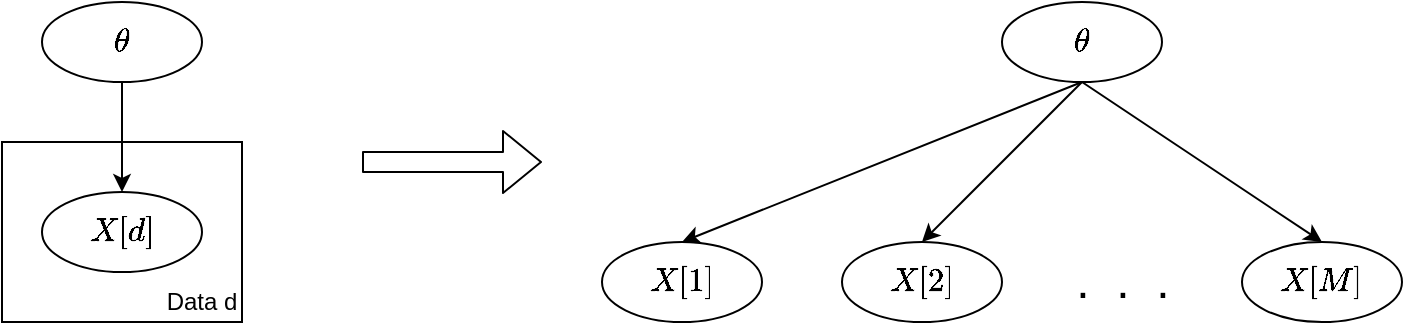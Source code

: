 <mxfile version="13.7.9" type="device"><diagram id="YyVcAOyCw3i8vX2tV2XZ" name="Page-1"><mxGraphModel dx="1102" dy="552" grid="1" gridSize="10" guides="1" tooltips="1" connect="1" arrows="1" fold="1" page="1" pageScale="1" pageWidth="850" pageHeight="1100" math="1" shadow="0"><root><mxCell id="0"/><mxCell id="1" parent="0"/><mxCell id="XgXMWLoWBuNWTn0qe7YC-11" value="" style="rounded=0;whiteSpace=wrap;html=1;" vertex="1" parent="1"><mxGeometry x="100" y="110" width="120" height="90" as="geometry"/></mxCell><mxCell id="XgXMWLoWBuNWTn0qe7YC-1" value="&lt;font style=&quot;font-size: 14px&quot;&gt;$$\theta$$&lt;/font&gt;" style="ellipse;whiteSpace=wrap;html=1;" vertex="1" parent="1"><mxGeometry x="600" y="40" width="80" height="40" as="geometry"/></mxCell><mxCell id="XgXMWLoWBuNWTn0qe7YC-2" value="&lt;font style=&quot;font-size: 14px&quot;&gt;$$X[1]$$&lt;/font&gt;" style="ellipse;whiteSpace=wrap;html=1;" vertex="1" parent="1"><mxGeometry x="400" y="160" width="80" height="40" as="geometry"/></mxCell><mxCell id="XgXMWLoWBuNWTn0qe7YC-3" value="&lt;font style=&quot;font-size: 14px&quot;&gt;$$X[2]$$&lt;/font&gt;" style="ellipse;whiteSpace=wrap;html=1;" vertex="1" parent="1"><mxGeometry x="520" y="160" width="80" height="40" as="geometry"/></mxCell><mxCell id="XgXMWLoWBuNWTn0qe7YC-4" value="&lt;font style=&quot;font-size: 24px&quot;&gt;.&amp;nbsp; .&amp;nbsp; .&lt;/font&gt;" style="text;html=1;align=center;verticalAlign=middle;resizable=0;points=[];autosize=1;" vertex="1" parent="1"><mxGeometry x="630" y="170" width="60" height="20" as="geometry"/></mxCell><mxCell id="XgXMWLoWBuNWTn0qe7YC-5" value="&lt;font style=&quot;font-size: 14px&quot;&gt;$$X[M]$$&lt;/font&gt;" style="ellipse;whiteSpace=wrap;html=1;" vertex="1" parent="1"><mxGeometry x="720" y="160" width="80" height="40" as="geometry"/></mxCell><mxCell id="XgXMWLoWBuNWTn0qe7YC-6" value="" style="endArrow=classic;html=1;exitX=0.5;exitY=1;exitDx=0;exitDy=0;entryX=0.5;entryY=0;entryDx=0;entryDy=0;" edge="1" parent="1" source="XgXMWLoWBuNWTn0qe7YC-1" target="XgXMWLoWBuNWTn0qe7YC-2"><mxGeometry width="50" height="50" relative="1" as="geometry"><mxPoint x="680" y="300" as="sourcePoint"/><mxPoint x="730" y="250" as="targetPoint"/></mxGeometry></mxCell><mxCell id="XgXMWLoWBuNWTn0qe7YC-7" value="" style="endArrow=classic;html=1;exitX=0.5;exitY=1;exitDx=0;exitDy=0;entryX=0.5;entryY=0;entryDx=0;entryDy=0;" edge="1" parent="1" source="XgXMWLoWBuNWTn0qe7YC-1" target="XgXMWLoWBuNWTn0qe7YC-3"><mxGeometry width="50" height="50" relative="1" as="geometry"><mxPoint x="680" y="300" as="sourcePoint"/><mxPoint x="730" y="250" as="targetPoint"/></mxGeometry></mxCell><mxCell id="XgXMWLoWBuNWTn0qe7YC-8" value="" style="endArrow=classic;html=1;exitX=0.5;exitY=1;exitDx=0;exitDy=0;entryX=0.5;entryY=0;entryDx=0;entryDy=0;" edge="1" parent="1" source="XgXMWLoWBuNWTn0qe7YC-1" target="XgXMWLoWBuNWTn0qe7YC-5"><mxGeometry width="50" height="50" relative="1" as="geometry"><mxPoint x="680" y="300" as="sourcePoint"/><mxPoint x="730" y="250" as="targetPoint"/></mxGeometry></mxCell><mxCell id="XgXMWLoWBuNWTn0qe7YC-9" value="&lt;font style=&quot;font-size: 14px&quot;&gt;$$\theta$$&lt;/font&gt;" style="ellipse;whiteSpace=wrap;html=1;" vertex="1" parent="1"><mxGeometry x="120" y="40" width="80" height="40" as="geometry"/></mxCell><mxCell id="XgXMWLoWBuNWTn0qe7YC-10" value="&lt;font style=&quot;font-size: 14px&quot;&gt;$$X[d]$$&lt;/font&gt;" style="ellipse;whiteSpace=wrap;html=1;" vertex="1" parent="1"><mxGeometry x="120" y="135" width="80" height="40" as="geometry"/></mxCell><mxCell id="XgXMWLoWBuNWTn0qe7YC-12" value="Data d" style="text;html=1;strokeColor=none;fillColor=none;align=center;verticalAlign=middle;whiteSpace=wrap;rounded=0;" vertex="1" parent="1"><mxGeometry x="180" y="180" width="40" height="20" as="geometry"/></mxCell><mxCell id="XgXMWLoWBuNWTn0qe7YC-13" value="" style="endArrow=classic;html=1;exitX=0.5;exitY=1;exitDx=0;exitDy=0;entryX=0.5;entryY=0;entryDx=0;entryDy=0;" edge="1" parent="1" source="XgXMWLoWBuNWTn0qe7YC-9" target="XgXMWLoWBuNWTn0qe7YC-10"><mxGeometry width="50" height="50" relative="1" as="geometry"><mxPoint x="400" y="300" as="sourcePoint"/><mxPoint x="450" y="250" as="targetPoint"/></mxGeometry></mxCell><mxCell id="XgXMWLoWBuNWTn0qe7YC-14" value="" style="shape=flexArrow;endArrow=classic;html=1;" edge="1" parent="1"><mxGeometry width="50" height="50" relative="1" as="geometry"><mxPoint x="280" y="120" as="sourcePoint"/><mxPoint x="370" y="120" as="targetPoint"/></mxGeometry></mxCell></root></mxGraphModel></diagram></mxfile>